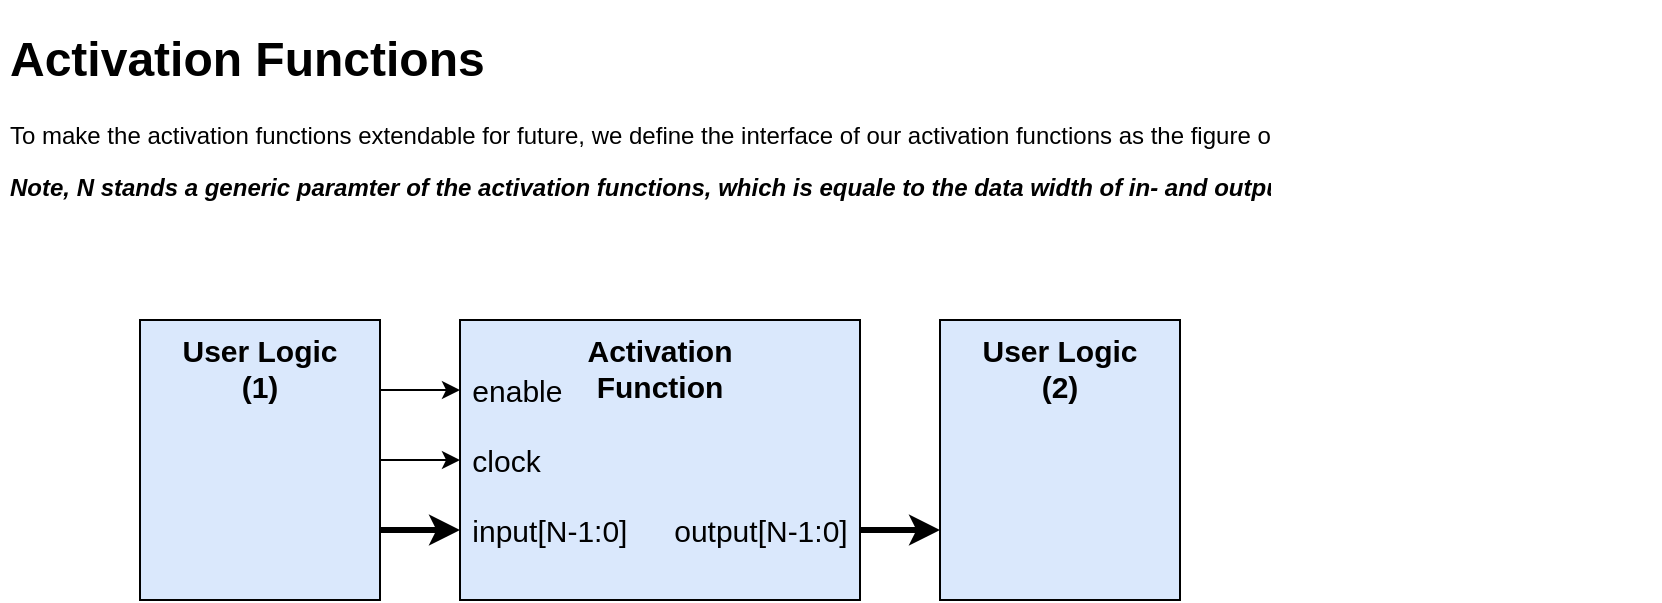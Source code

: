 <mxfile version="20.5.2" type="embed"><diagram id="9Zby8Rkl78AloVPH5JNa" name="Page-1"><mxGraphModel dx="732" dy="784" grid="1" gridSize="10" guides="1" tooltips="1" connect="1" arrows="1" fold="1" page="1" pageScale="1" pageWidth="850" pageHeight="1100" math="1" shadow="0"><root><mxCell id="0"/><mxCell id="1" parent="0"/><mxCell id="2" value="&lt;h1&gt;Activation Functions&lt;/h1&gt;&lt;p&gt;To make the activation functions extendable for future, we define the interface of our activation functions as the figure on the current page:&lt;/p&gt;&lt;p&gt;&lt;i&gt;&lt;b&gt;Note, N stands a generic paramter of the activation functions, which is equale to the data width of in- and output data.&lt;/b&gt;&lt;/i&gt;&lt;/p&gt;&lt;p&gt;&lt;br&gt;&lt;/p&gt;&lt;p&gt;&lt;br&gt;&lt;/p&gt;&lt;p&gt;&lt;br&gt;&lt;/p&gt;" style="text;html=1;strokeColor=none;fillColor=none;spacing=5;spacingTop=-20;whiteSpace=wrap;overflow=hidden;rounded=0;" parent="1" vertex="1"><mxGeometry x="10" y="10" width="830" height="110" as="geometry"/></mxCell><mxCell id="17" value="" style="group" vertex="1" connectable="0" parent="1"><mxGeometry x="80" y="160" width="520" height="140" as="geometry"/></mxCell><mxCell id="19" style="edgeStyle=orthogonalEdgeStyle;rounded=0;orthogonalLoop=1;jettySize=auto;html=1;exitX=1;exitY=0.25;exitDx=0;exitDy=0;entryX=0;entryY=0.25;entryDx=0;entryDy=0;strokeWidth=1;fontSize=15;" edge="1" parent="17" source="5" target="6"><mxGeometry relative="1" as="geometry"/></mxCell><mxCell id="5" value="User Logic&lt;br&gt;(1)" style="rounded=0;whiteSpace=wrap;html=1;verticalAlign=top;fontStyle=1;fontSize=15;fillColor=#dae8fc;strokeColor=#000000;" vertex="1" parent="17"><mxGeometry width="120" height="140" as="geometry"/></mxCell><mxCell id="6" value="Activation&lt;br&gt;Function" style="rounded=0;whiteSpace=wrap;html=1;verticalAlign=top;fontStyle=1;fontSize=15;fillColor=#dae8fc;strokeColor=#000000;" vertex="1" parent="17"><mxGeometry x="160" width="200" height="140" as="geometry"/></mxCell><mxCell id="7" style="edgeStyle=orthogonalEdgeStyle;rounded=0;orthogonalLoop=1;jettySize=auto;html=1;exitX=1;exitY=0.5;exitDx=0;exitDy=0;fontSize=15;" edge="1" parent="17" source="5" target="6"><mxGeometry relative="1" as="geometry"><Array as="points"><mxPoint x="130" y="70"/><mxPoint x="130" y="70"/></Array></mxGeometry></mxCell><mxCell id="8" style="edgeStyle=orthogonalEdgeStyle;rounded=0;orthogonalLoop=1;jettySize=auto;html=1;exitX=1;exitY=0.75;exitDx=0;exitDy=0;entryX=0;entryY=0.75;entryDx=0;entryDy=0;fontSize=15;strokeWidth=3;" edge="1" parent="17" source="5" target="6"><mxGeometry relative="1" as="geometry"/></mxCell><mxCell id="9" value="&amp;nbsp;clock" style="text;html=1;strokeColor=none;fillColor=none;align=left;verticalAlign=middle;whiteSpace=wrap;rounded=0;fontSize=15;" vertex="1" parent="17"><mxGeometry x="160" y="55" width="60" height="30" as="geometry"/></mxCell><mxCell id="10" value="&amp;nbsp;input[N-1:0]" style="text;html=1;strokeColor=none;fillColor=none;align=left;verticalAlign=middle;whiteSpace=wrap;rounded=0;fontSize=15;" vertex="1" parent="17"><mxGeometry x="160" y="90" width="90" height="30" as="geometry"/></mxCell><mxCell id="12" value="User Logic&lt;br&gt;(2)" style="rounded=0;whiteSpace=wrap;html=1;verticalAlign=top;fontStyle=1;fontSize=15;fillColor=#dae8fc;strokeColor=#000000;" vertex="1" parent="17"><mxGeometry x="400" width="120" height="140" as="geometry"/></mxCell><mxCell id="14" style="edgeStyle=orthogonalEdgeStyle;rounded=0;orthogonalLoop=1;jettySize=auto;html=1;exitX=1;exitY=0.75;exitDx=0;exitDy=0;entryX=0;entryY=0.75;entryDx=0;entryDy=0;strokeWidth=3;fontSize=15;" edge="1" parent="17" source="6" target="12"><mxGeometry relative="1" as="geometry"/></mxCell><mxCell id="15" value="output[N-1:0]&amp;nbsp;" style="text;html=1;strokeColor=none;fillColor=none;align=right;verticalAlign=middle;whiteSpace=wrap;rounded=0;fontSize=15;" vertex="1" parent="17"><mxGeometry x="250" y="90" width="110" height="30" as="geometry"/></mxCell><mxCell id="20" value="&amp;nbsp;enable" style="text;html=1;strokeColor=none;fillColor=none;align=left;verticalAlign=middle;whiteSpace=wrap;rounded=0;fontSize=15;" vertex="1" parent="17"><mxGeometry x="160" y="20" width="60" height="30" as="geometry"/></mxCell></root></mxGraphModel></diagram></mxfile>